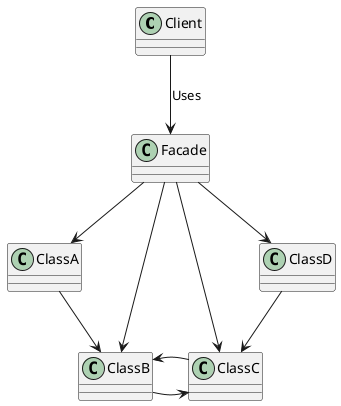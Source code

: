 @startuml

class Client

Client -down-> Facade  : Uses
Facade --> ClassA
Facade --> ClassB
Facade --> ClassC
Facade --> ClassD

ClassA --> ClassB
ClassB -right-> ClassC
ClassC -left-> ClassB
ClassD --> ClassC

@enduml
